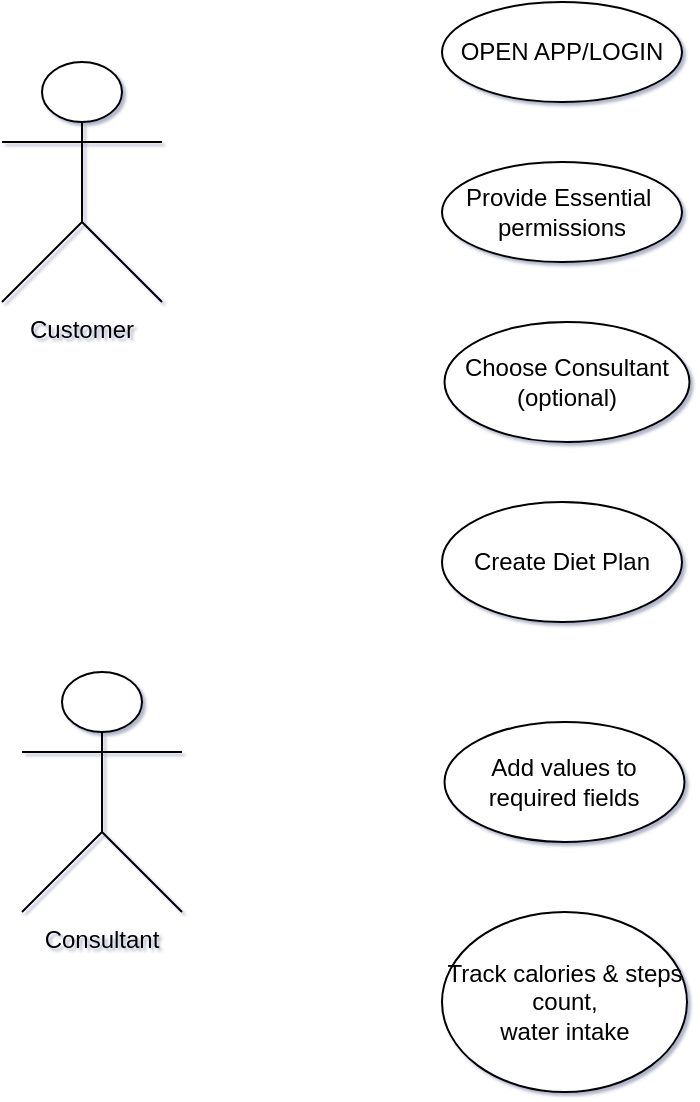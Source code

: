 <mxfile version="14.7.7" type="github">
  <diagram id="dOq-DayVhO_afka4RhEU" name="Page-1">
    <mxGraphModel dx="976" dy="587" grid="1" gridSize="10" guides="1" tooltips="1" connect="1" arrows="1" fold="1" page="1" pageScale="1" pageWidth="850" pageHeight="1100" math="0" shadow="1">
      <root>
        <mxCell id="0" />
        <mxCell id="1" parent="0" />
        <object label="Customer&#xa;" placeholders="1" vcb="" id="wEUuan76x5p37X9jANXv-1">
          <mxCell style="shape=umlActor;verticalLabelPosition=bottom;verticalAlign=top;outlineConnect=0;labelBackgroundColor=none;" vertex="1" parent="1">
            <mxGeometry x="100" y="80" width="80" height="120" as="geometry" />
          </mxCell>
        </object>
        <mxCell id="wEUuan76x5p37X9jANXv-7" value="OPEN APP/LOGIN" style="ellipse;whiteSpace=wrap;html=1;labelBackgroundColor=none;" vertex="1" parent="1">
          <mxGeometry x="320" y="50" width="120" height="50" as="geometry" />
        </mxCell>
        <mxCell id="wEUuan76x5p37X9jANXv-9" value="Add values to required fields&lt;span style=&quot;color: rgba(0 , 0 , 0 , 0) ; font-family: monospace ; font-size: 0px&quot;&gt;%3CmxGraphModel%3E%3Croot%3E%3CmxCell%20id%3D%220%22%2F%3E%3CmxCell%20id%3D%221%22%20parent%3D%220%22%2F%3E%3CmxCell%20id%3D%222%22%20value%3D%22Track%20calories%20%26amp%3Bamp%3B%20steps%20count%2C%26lt%3Bbr%26gt%3Bwater%20intake%22%20style%3D%22ellipse%3BwhiteSpace%3Dwrap%3Bhtml%3D1%3BlabelBackgroundColor%3Dnone%3B%22%20vertex%3D%221%22%20parent%3D%221%22%3E%3CmxGeometry%20x%3D%22318.75%22%20y%3D%22310%22%20width%3D%22122.5%22%20height%3D%2290%22%20as%3D%22geometry%22%2F%3E%3C%2FmxCell%3E%3C%2Froot%3E%3C%2FmxGraphModel%3E&lt;/span&gt;" style="ellipse;whiteSpace=wrap;html=1;labelBackgroundColor=none;" vertex="1" parent="1">
          <mxGeometry x="321.25" y="410" width="120" height="60" as="geometry" />
        </mxCell>
        <mxCell id="wEUuan76x5p37X9jANXv-11" value="Provide Essential&amp;nbsp;&lt;br&gt;permissions" style="ellipse;whiteSpace=wrap;html=1;labelBackgroundColor=none;" vertex="1" parent="1">
          <mxGeometry x="320" y="130" width="120" height="50" as="geometry" />
        </mxCell>
        <mxCell id="wEUuan76x5p37X9jANXv-12" value="Track calories &amp;amp; steps count,&lt;br&gt;water intake" style="ellipse;whiteSpace=wrap;html=1;labelBackgroundColor=none;" vertex="1" parent="1">
          <mxGeometry x="320" y="505" width="122.5" height="90" as="geometry" />
        </mxCell>
        <mxCell id="wEUuan76x5p37X9jANXv-13" value="Choose Consultant&lt;br&gt;(optional)" style="ellipse;whiteSpace=wrap;html=1;labelBackgroundColor=none;" vertex="1" parent="1">
          <mxGeometry x="321.25" y="210" width="122.5" height="60" as="geometry" />
        </mxCell>
        <mxCell id="wEUuan76x5p37X9jANXv-14" value="Create Diet Plan" style="ellipse;whiteSpace=wrap;html=1;labelBackgroundColor=none;" vertex="1" parent="1">
          <mxGeometry x="320" y="300" width="120" height="60" as="geometry" />
        </mxCell>
        <object label="Consultant" placeholders="1" vcb="" id="wEUuan76x5p37X9jANXv-15">
          <mxCell style="shape=umlActor;verticalLabelPosition=bottom;verticalAlign=top;outlineConnect=0;labelBackgroundColor=none;" vertex="1" parent="1">
            <mxGeometry x="110" y="385" width="80" height="120" as="geometry" />
          </mxCell>
        </object>
      </root>
    </mxGraphModel>
  </diagram>
</mxfile>
